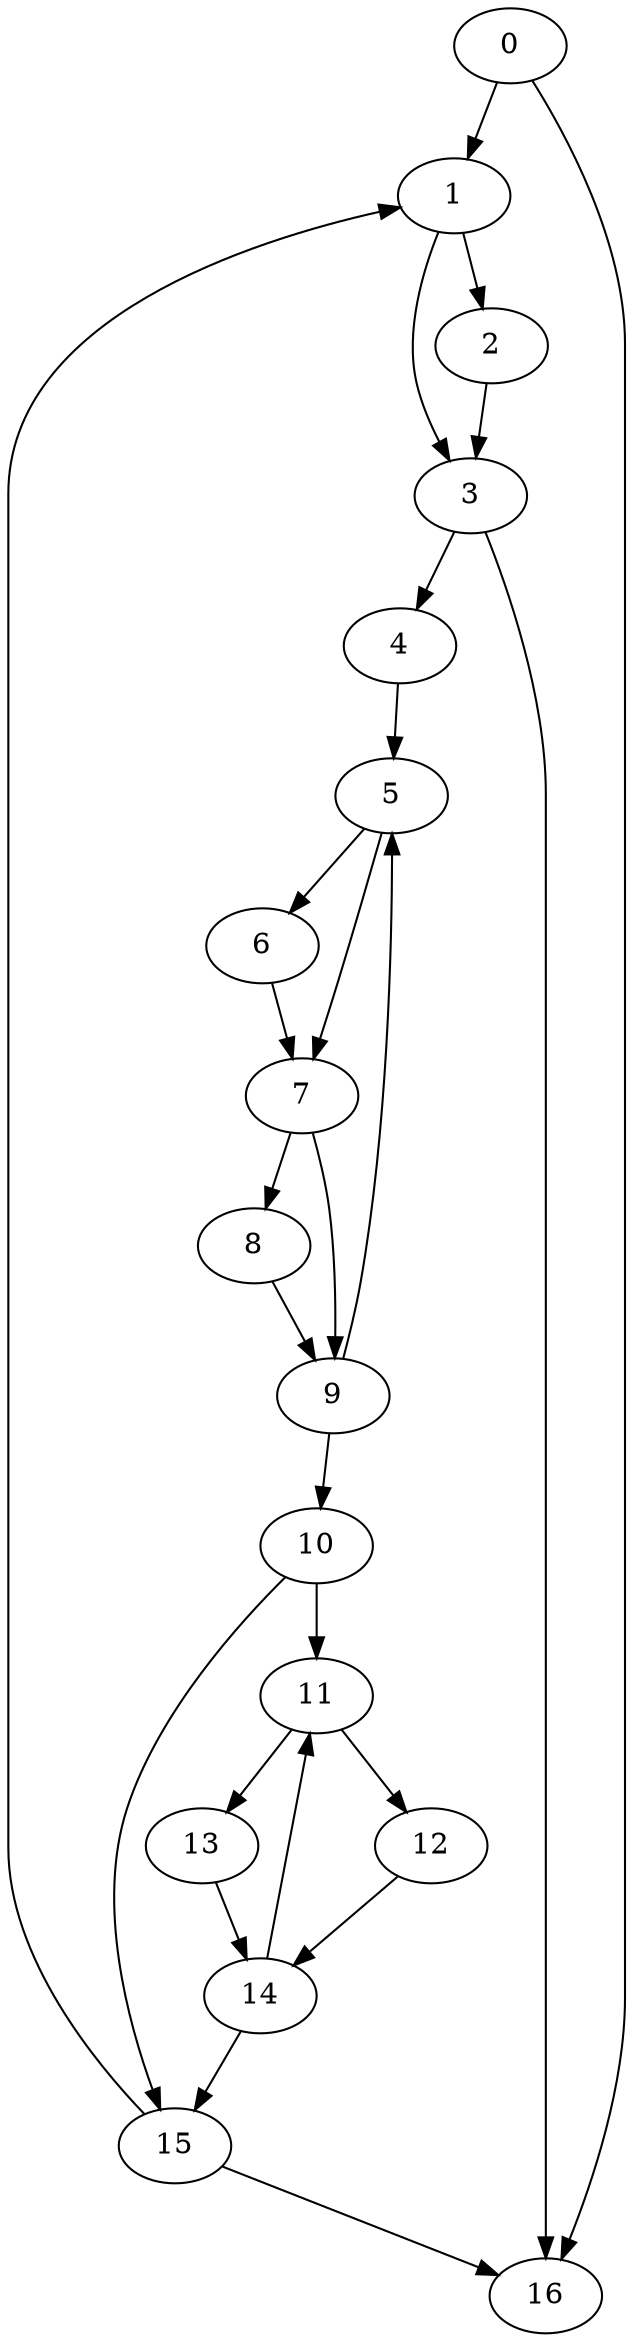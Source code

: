 digraph {
	0
	1
	2
	3
	4
	5
	6
	7
	8
	9
	10
	11
	12
	13
	14
	15
	16
	11 -> 12
	0 -> 1
	15 -> 1
	4 -> 5
	9 -> 5
	5 -> 7
	6 -> 7
	9 -> 10
	14 -> 15
	10 -> 15
	15 -> 16
	0 -> 16
	3 -> 16
	1 -> 3
	2 -> 3
	7 -> 8
	7 -> 9
	8 -> 9
	10 -> 11
	14 -> 11
	12 -> 14
	13 -> 14
	1 -> 2
	3 -> 4
	5 -> 6
	11 -> 13
}
